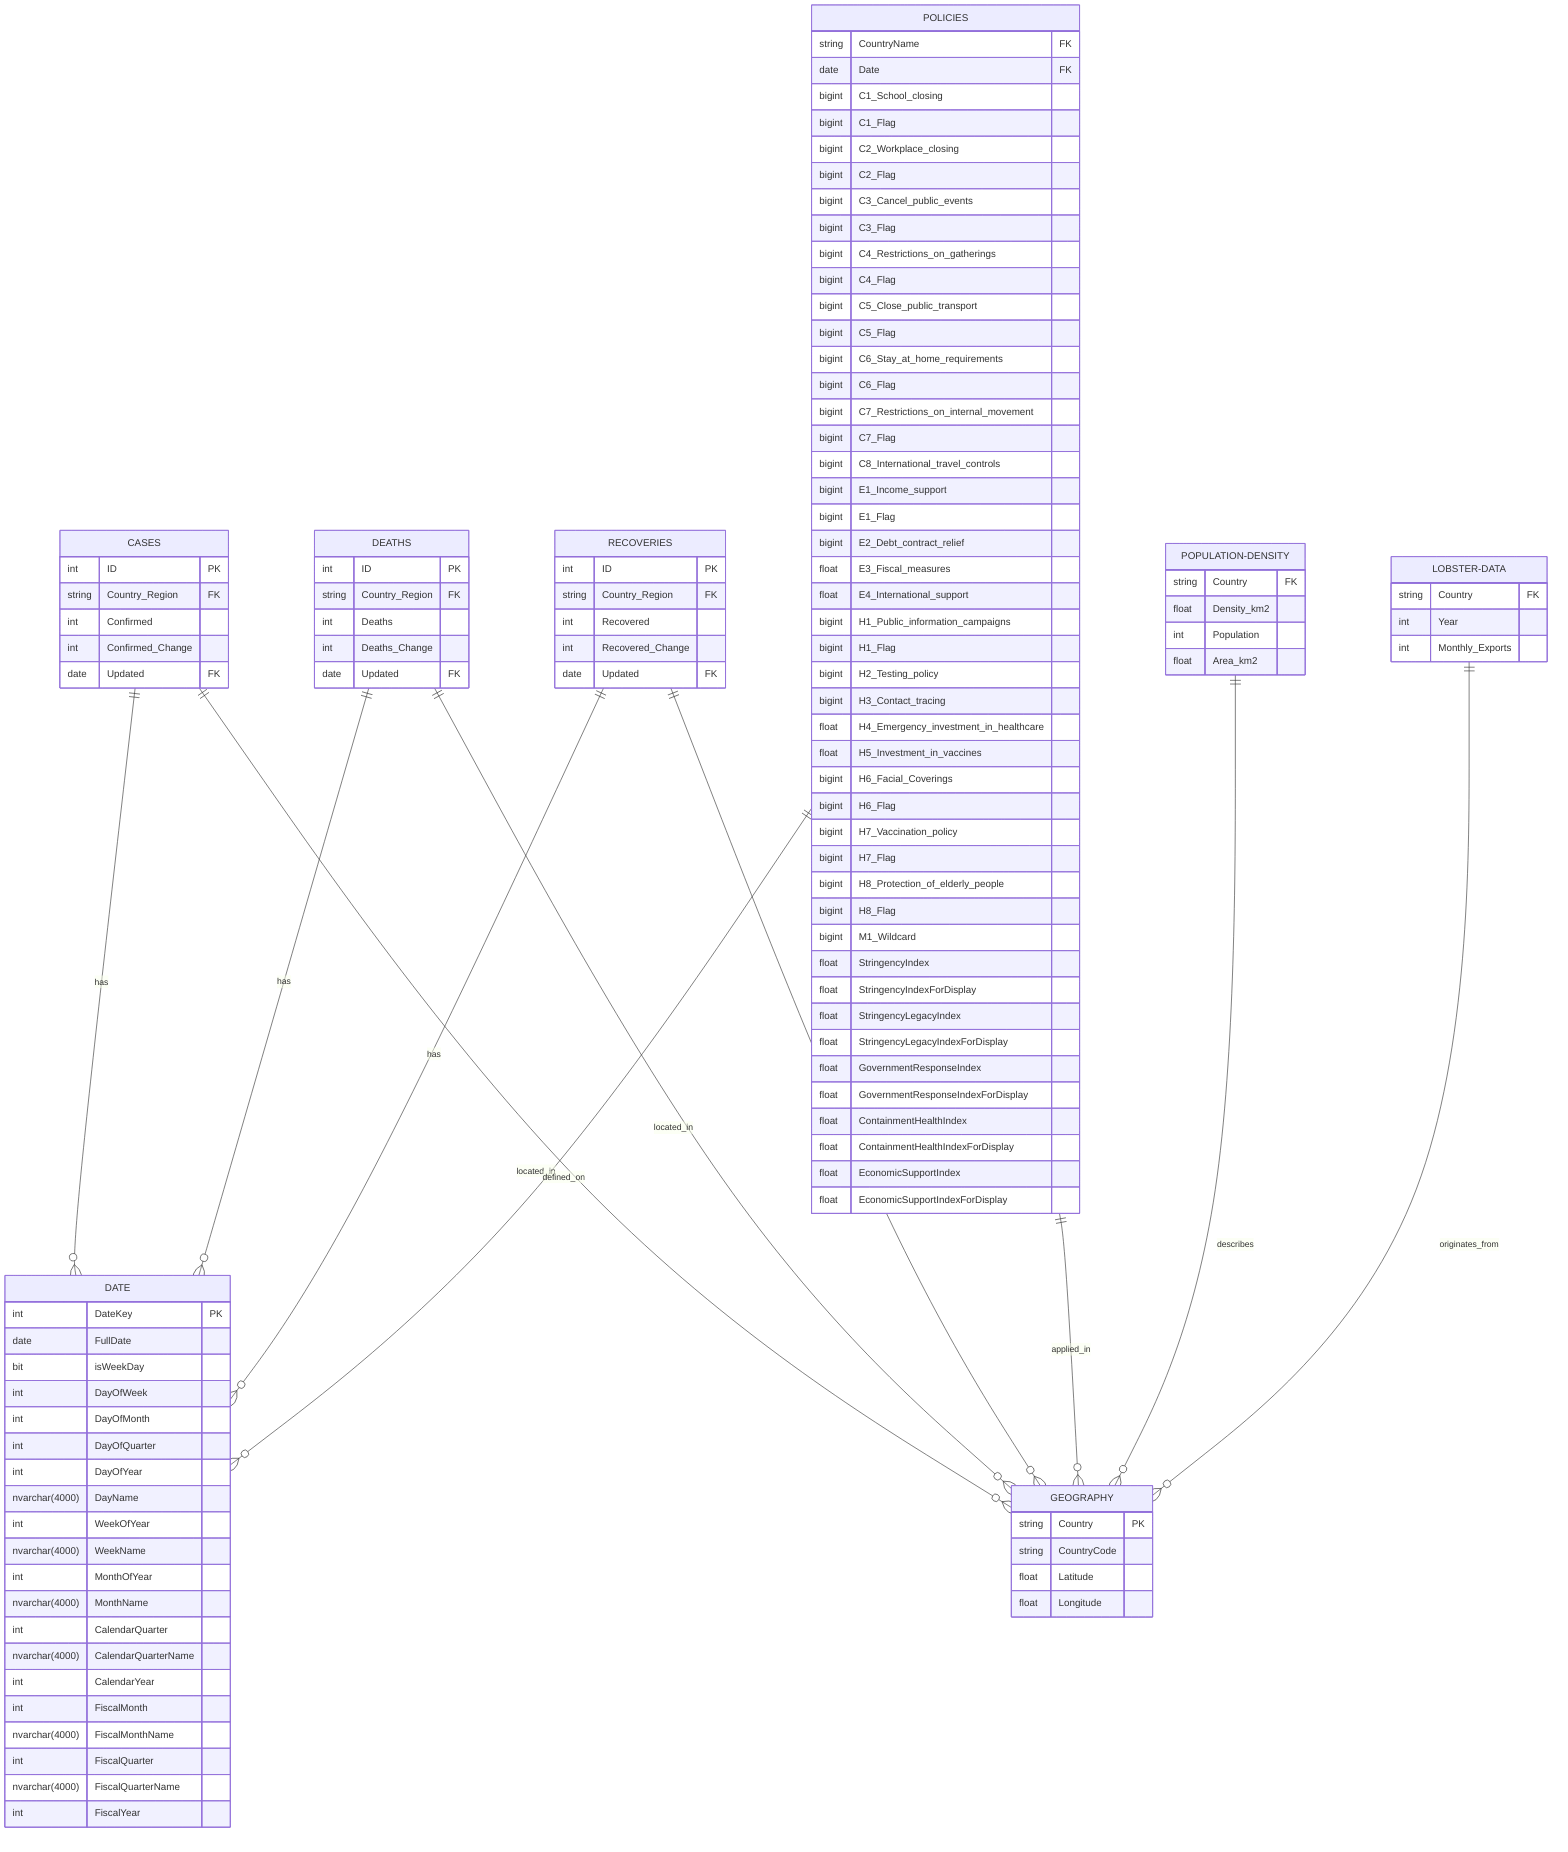 erDiagram
    CASES ||--o{ DATE : "has"
    CASES ||--o{ GEOGRAPHY : "located_in"
    
    DEATHS ||--o{ DATE : "has"
    DEATHS ||--o{ GEOGRAPHY : "located_in"
    
    RECOVERIES ||--o{ DATE : "has"
    RECOVERIES ||--o{ GEOGRAPHY : "located_in"
    
    POLICIES ||--o{ DATE : "defined_on"
    POLICIES ||--o{ GEOGRAPHY : "applied_in"
    
    POPULATION-DENSITY ||--o{ GEOGRAPHY : "describes"
    LOBSTER-DATA ||--o{ GEOGRAPHY : "originates_from"
    
    DATE {
        int DateKey PK
        date FullDate
        bit isWeekDay
        int DayOfWeek
        int DayOfMonth
        int DayOfQuarter
        int DayOfYear
        nvarchar(4000) DayName
        int WeekOfYear
        nvarchar(4000) WeekName
        int MonthOfYear
        nvarchar(4000) MonthName
        int CalendarQuarter
        nvarchar(4000) CalendarQuarterName
        int CalendarYear
        int FiscalMonth
        nvarchar(4000) FiscalMonthName
        int FiscalQuarter
        nvarchar(4000) FiscalQuarterName
        int FiscalYear
    }
    
    GEOGRAPHY {
        string Country PK
        string CountryCode
        float Latitude
        float Longitude
    }
    
    POLICIES {
        string CountryName FK
        date Date FK
        bigint C1_School_closing
        bigint C1_Flag
        bigint C2_Workplace_closing
        bigint C2_Flag
        bigint C3_Cancel_public_events
        bigint C3_Flag
        bigint C4_Restrictions_on_gatherings
        bigint C4_Flag
        bigint C5_Close_public_transport
        bigint C5_Flag
        bigint C6_Stay_at_home_requirements
        bigint C6_Flag
        bigint C7_Restrictions_on_internal_movement
        bigint C7_Flag
        bigint C8_International_travel_controls
        bigint E1_Income_support
        bigint E1_Flag
        bigint E2_Debt_contract_relief
        float E3_Fiscal_measures
        float E4_International_support
        bigint H1_Public_information_campaigns
        bigint H1_Flag
        bigint H2_Testing_policy
        bigint H3_Contact_tracing
        float H4_Emergency_investment_in_healthcare
        float H5_Investment_in_vaccines
        bigint H6_Facial_Coverings
        bigint H6_Flag
        bigint H7_Vaccination_policy
        bigint H7_Flag
        bigint H8_Protection_of_elderly_people
        bigint H8_Flag
        bigint M1_Wildcard
        float StringencyIndex
        float StringencyIndexForDisplay
        float StringencyLegacyIndex
        float StringencyLegacyIndexForDisplay
        float GovernmentResponseIndex
        float GovernmentResponseIndexForDisplay
        float ContainmentHealthIndex
        float ContainmentHealthIndexForDisplay
        float EconomicSupportIndex
        float EconomicSupportIndexForDisplay
    }
    
    CASES {
        int ID PK
        string Country_Region FK
        int Confirmed
        int Confirmed_Change
        date Updated FK
    }
    
    DEATHS {
        int ID PK
        string Country_Region FK
        int Deaths
        int Deaths_Change
        date Updated FK
    }
    
    RECOVERIES {
        int ID PK
        string Country_Region FK
        int Recovered
        int Recovered_Change
        date Updated FK
    }
    
    POPULATION-DENSITY {
        string Country FK
        float Density_km2
        int Population
        float Area_km2
    }
    
    LOBSTER-DATA {
        string Country FK
        int Year
        int Monthly_Exports
    }